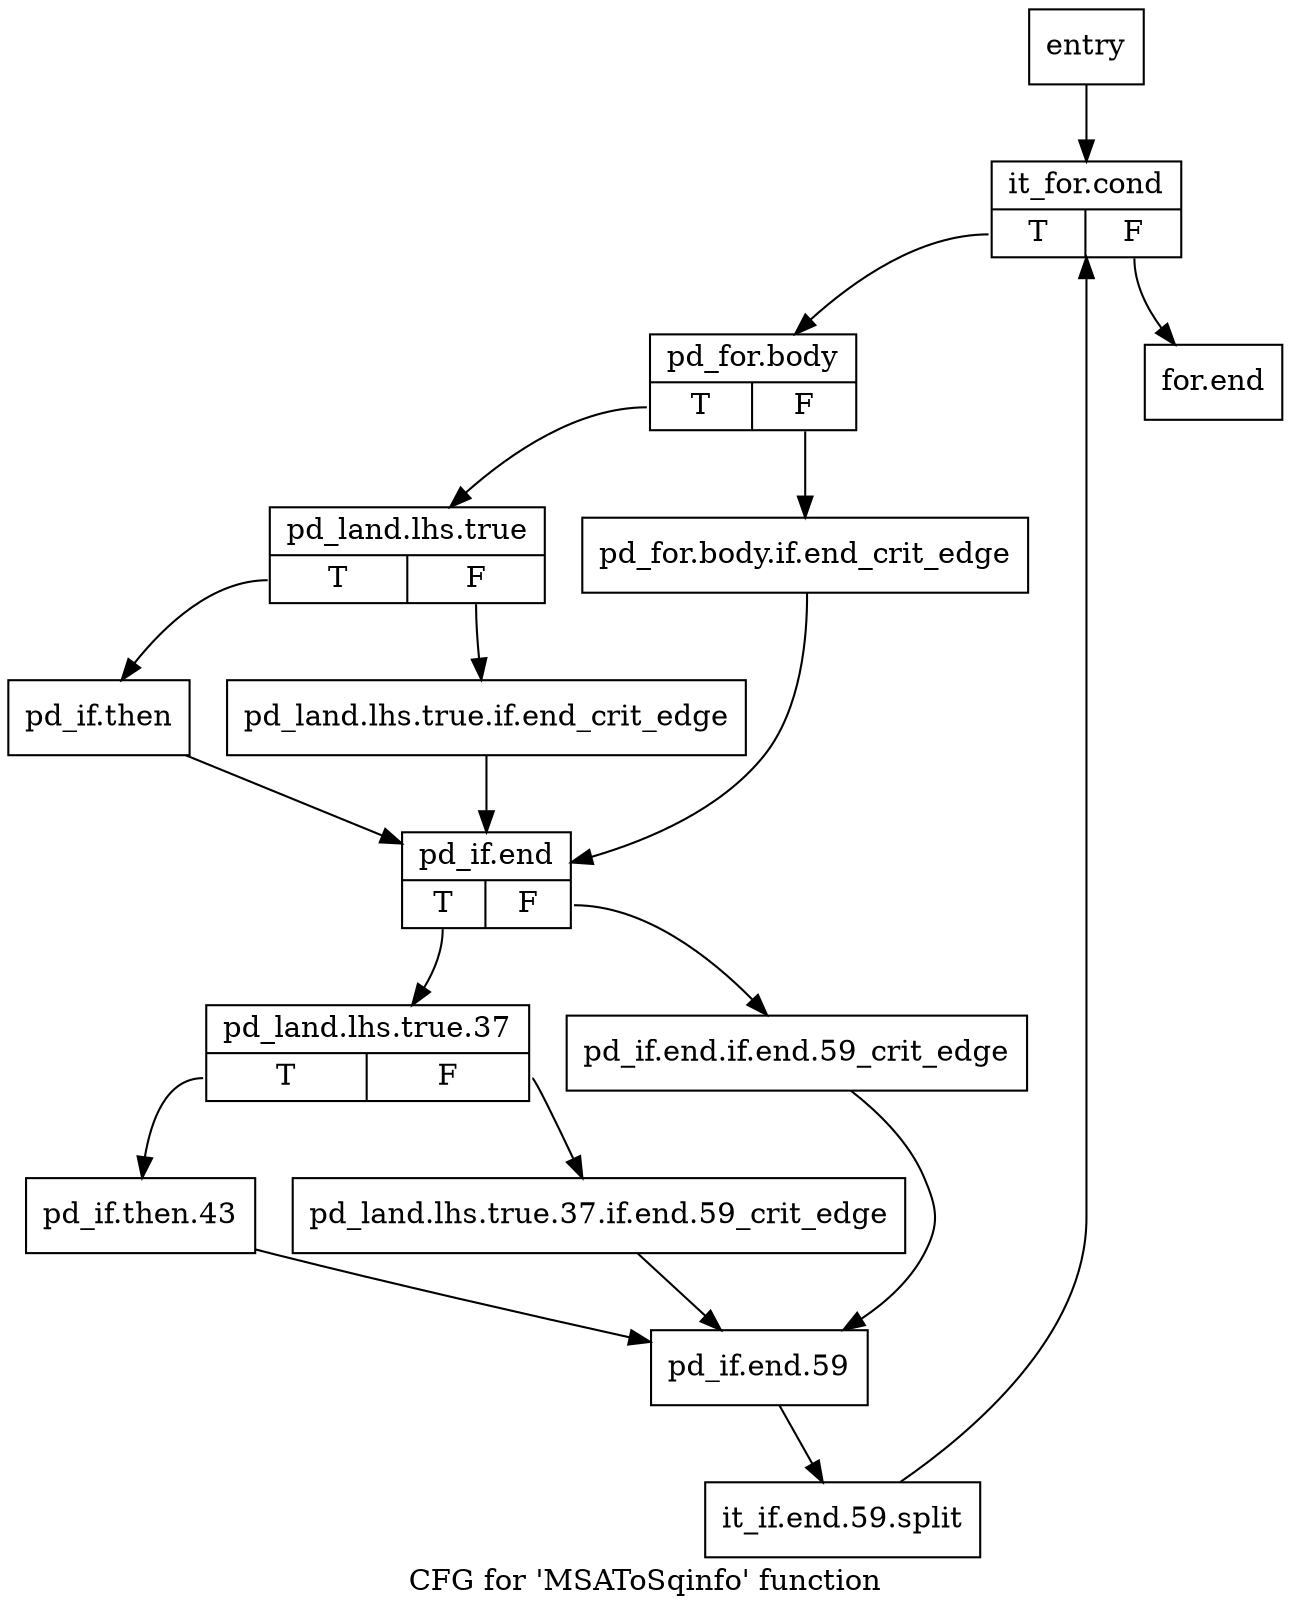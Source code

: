 digraph "CFG for 'MSAToSqinfo' function" {
	label="CFG for 'MSAToSqinfo' function";

	Node0x2d8e6a0 [shape=record,label="{entry}"];
	Node0x2d8e6a0 -> Node0x2d8e6f0;
	Node0x2d8e6f0 [shape=record,label="{it_for.cond|{<s0>T|<s1>F}}"];
	Node0x2d8e6f0:s0 -> Node0x2d8e740;
	Node0x2d8e6f0:s1 -> Node0x2d8ef20;
	Node0x2d8e740 [shape=record,label="{pd_for.body|{<s0>T|<s1>F}}"];
	Node0x2d8e740:s0 -> Node0x2d8e7e0;
	Node0x2d8e740:s1 -> Node0x2d8e790;
	Node0x2d8e790 [shape=record,label="{pd_for.body.if.end_crit_edge}"];
	Node0x2d8e790 -> Node0x2d8ed40;
	Node0x2d8e7e0 [shape=record,label="{pd_land.lhs.true|{<s0>T|<s1>F}}"];
	Node0x2d8e7e0:s0 -> Node0x2d8ecf0;
	Node0x2d8e7e0:s1 -> Node0x2d8eca0;
	Node0x2d8eca0 [shape=record,label="{pd_land.lhs.true.if.end_crit_edge}"];
	Node0x2d8eca0 -> Node0x2d8ed40;
	Node0x2d8ecf0 [shape=record,label="{pd_if.then}"];
	Node0x2d8ecf0 -> Node0x2d8ed40;
	Node0x2d8ed40 [shape=record,label="{pd_if.end|{<s0>T|<s1>F}}"];
	Node0x2d8ed40:s0 -> Node0x2d8ede0;
	Node0x2d8ed40:s1 -> Node0x2d8ed90;
	Node0x2d8ed90 [shape=record,label="{pd_if.end.if.end.59_crit_edge}"];
	Node0x2d8ed90 -> Node0x2d8eed0;
	Node0x2d8ede0 [shape=record,label="{pd_land.lhs.true.37|{<s0>T|<s1>F}}"];
	Node0x2d8ede0:s0 -> Node0x2d8ee80;
	Node0x2d8ede0:s1 -> Node0x2d8ee30;
	Node0x2d8ee30 [shape=record,label="{pd_land.lhs.true.37.if.end.59_crit_edge}"];
	Node0x2d8ee30 -> Node0x2d8eed0;
	Node0x2d8ee80 [shape=record,label="{pd_if.then.43}"];
	Node0x2d8ee80 -> Node0x2d8eed0;
	Node0x2d8eed0 [shape=record,label="{pd_if.end.59}"];
	Node0x2d8eed0 -> Node0x3727fc0;
	Node0x3727fc0 [shape=record,label="{it_if.end.59.split}"];
	Node0x3727fc0 -> Node0x2d8e6f0;
	Node0x2d8ef20 [shape=record,label="{for.end}"];
}
